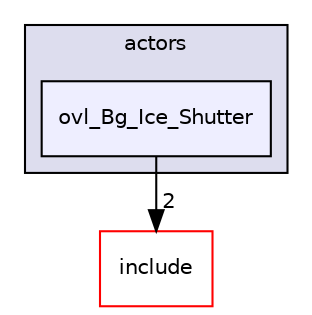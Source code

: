 digraph "src/overlays/actors/ovl_Bg_Ice_Shutter" {
  compound=true
  node [ fontsize="10", fontname="Helvetica"];
  edge [ labelfontsize="10", labelfontname="Helvetica"];
  subgraph clusterdir_e93473484be31ce7bcb356bd643a22f8 {
    graph [ bgcolor="#ddddee", pencolor="black", label="actors" fontname="Helvetica", fontsize="10", URL="dir_e93473484be31ce7bcb356bd643a22f8.html"]
  dir_c41bd99fdcd5de1237fd28bf0c0b1fed [shape=box, label="ovl_Bg_Ice_Shutter", style="filled", fillcolor="#eeeeff", pencolor="black", URL="dir_c41bd99fdcd5de1237fd28bf0c0b1fed.html"];
  }
  dir_d44c64559bbebec7f509842c48db8b23 [shape=box label="include" fillcolor="white" style="filled" color="red" URL="dir_d44c64559bbebec7f509842c48db8b23.html"];
  dir_c41bd99fdcd5de1237fd28bf0c0b1fed->dir_d44c64559bbebec7f509842c48db8b23 [headlabel="2", labeldistance=1.5 headhref="dir_000062_000000.html"];
}
